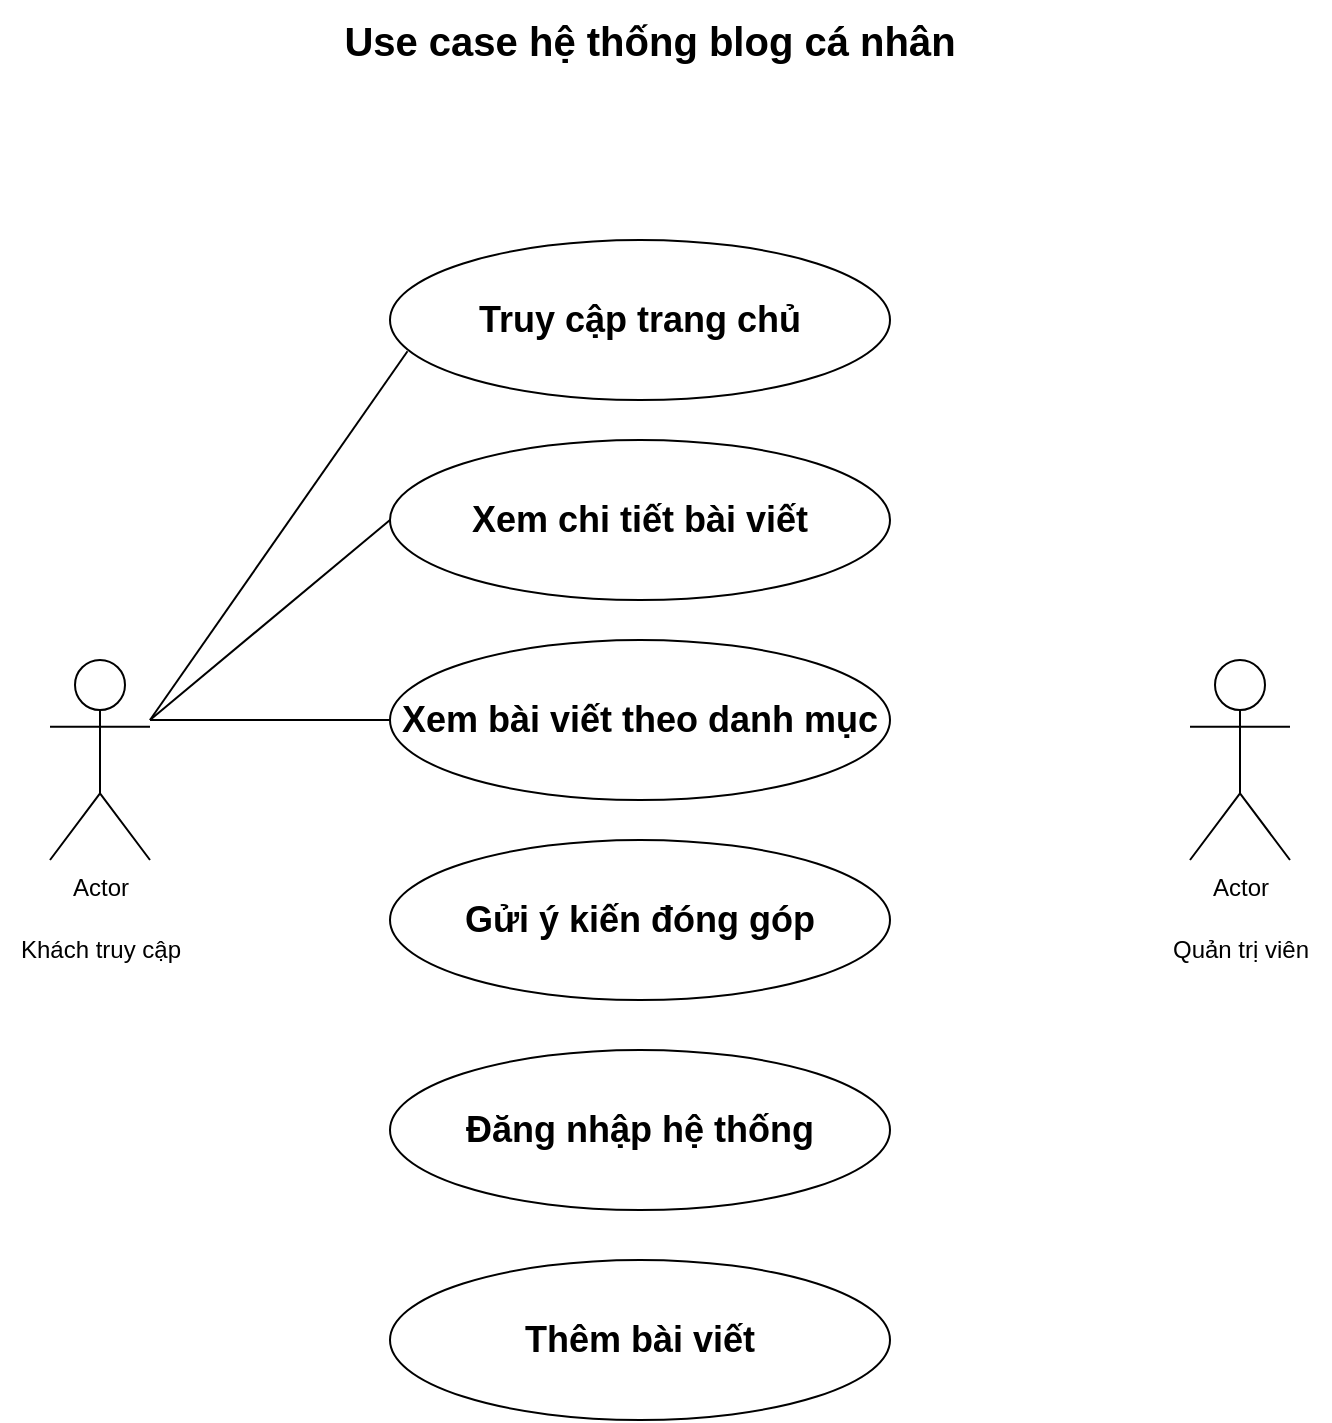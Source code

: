 <mxfile version="26.0.15">
  <diagram name="Trang-1" id="O34rYhK44o169_PtzAiv">
    <mxGraphModel dx="1042" dy="627" grid="1" gridSize="10" guides="1" tooltips="1" connect="1" arrows="1" fold="1" page="1" pageScale="1" pageWidth="827" pageHeight="1169" math="0" shadow="0">
      <root>
        <mxCell id="0" />
        <mxCell id="1" parent="0" />
        <mxCell id="ZU32IizSrnA32IaH0doB-1" value="Actor" style="shape=umlActor;verticalLabelPosition=bottom;verticalAlign=top;html=1;outlineConnect=0;" parent="1" vertex="1">
          <mxGeometry x="104" y="350" width="50" height="100" as="geometry" />
        </mxCell>
        <mxCell id="ZU32IizSrnA32IaH0doB-2" value="&lt;h2&gt;Truy cập trang chủ&lt;/h2&gt;" style="ellipse;whiteSpace=wrap;html=1;" parent="1" vertex="1">
          <mxGeometry x="274" y="140" width="250" height="80" as="geometry" />
        </mxCell>
        <mxCell id="ZU32IizSrnA32IaH0doB-3" value="&lt;h2&gt;Xem chi tiết bài viết&lt;/h2&gt;" style="ellipse;whiteSpace=wrap;html=1;" parent="1" vertex="1">
          <mxGeometry x="274" y="240" width="250" height="80" as="geometry" />
        </mxCell>
        <mxCell id="ZU32IizSrnA32IaH0doB-4" value="&lt;h2&gt;Xem bài viết theo danh mục&lt;/h2&gt;" style="ellipse;whiteSpace=wrap;html=1;" parent="1" vertex="1">
          <mxGeometry x="274" y="340" width="250" height="80" as="geometry" />
        </mxCell>
        <mxCell id="ZU32IizSrnA32IaH0doB-7" value="&lt;h2&gt;Đăng nhập hệ thống&lt;/h2&gt;" style="ellipse;whiteSpace=wrap;html=1;" parent="1" vertex="1">
          <mxGeometry x="274" y="545" width="250" height="80" as="geometry" />
        </mxCell>
        <mxCell id="ZU32IizSrnA32IaH0doB-9" value="&lt;h2&gt;Thêm bài viết&lt;/h2&gt;" style="ellipse;whiteSpace=wrap;html=1;" parent="1" vertex="1">
          <mxGeometry x="274" y="650" width="250" height="80" as="geometry" />
        </mxCell>
        <mxCell id="rPg01ZpCgp__U0FlaiiM-2" value="&lt;div&gt;Khách truy cập&lt;/div&gt;" style="text;html=1;align=center;verticalAlign=middle;resizable=0;points=[];autosize=1;strokeColor=none;fillColor=none;" parent="1" vertex="1">
          <mxGeometry x="79" y="480" width="100" height="30" as="geometry" />
        </mxCell>
        <mxCell id="rPg01ZpCgp__U0FlaiiM-7" value="Actor" style="shape=umlActor;verticalLabelPosition=bottom;verticalAlign=top;html=1;outlineConnect=0;" parent="1" vertex="1">
          <mxGeometry x="674" y="350" width="50" height="100" as="geometry" />
        </mxCell>
        <mxCell id="rPg01ZpCgp__U0FlaiiM-8" value="&lt;div&gt;Quản trị viên&lt;/div&gt;" style="text;html=1;align=center;verticalAlign=middle;resizable=0;points=[];autosize=1;strokeColor=none;fillColor=none;" parent="1" vertex="1">
          <mxGeometry x="654" y="480" width="90" height="30" as="geometry" />
        </mxCell>
        <mxCell id="rPg01ZpCgp__U0FlaiiM-9" value="" style="endArrow=none;html=1;rounded=0;entryX=0.035;entryY=0.695;entryDx=0;entryDy=0;entryPerimeter=0;" parent="1" target="ZU32IizSrnA32IaH0doB-2" edge="1">
          <mxGeometry width="50" height="50" relative="1" as="geometry">
            <mxPoint x="154" y="380" as="sourcePoint" />
            <mxPoint x="204" y="330" as="targetPoint" />
          </mxGeometry>
        </mxCell>
        <mxCell id="rPg01ZpCgp__U0FlaiiM-10" value="" style="endArrow=none;html=1;rounded=0;entryX=0;entryY=0.5;entryDx=0;entryDy=0;" parent="1" target="ZU32IizSrnA32IaH0doB-3" edge="1">
          <mxGeometry width="50" height="50" relative="1" as="geometry">
            <mxPoint x="154" y="380" as="sourcePoint" />
            <mxPoint x="293" y="206" as="targetPoint" />
          </mxGeometry>
        </mxCell>
        <mxCell id="rPg01ZpCgp__U0FlaiiM-11" value="" style="endArrow=none;html=1;rounded=0;entryX=0;entryY=0.5;entryDx=0;entryDy=0;" parent="1" target="ZU32IizSrnA32IaH0doB-4" edge="1">
          <mxGeometry width="50" height="50" relative="1" as="geometry">
            <mxPoint x="154" y="380" as="sourcePoint" />
            <mxPoint x="284" y="290" as="targetPoint" />
          </mxGeometry>
        </mxCell>
        <mxCell id="rPg01ZpCgp__U0FlaiiM-19" value="&lt;b&gt;Use case hệ thống blog cá nhân&lt;/b&gt;" style="text;html=1;align=center;verticalAlign=middle;whiteSpace=wrap;rounded=0;fontSize=20;" parent="1" vertex="1">
          <mxGeometry x="84" y="20" width="640" height="40" as="geometry" />
        </mxCell>
        <mxCell id="e1_3AWQBYJebTb_OyHbs-6" value="&lt;h2&gt;Gửi ý kiến đóng góp&lt;/h2&gt;" style="ellipse;whiteSpace=wrap;html=1;" vertex="1" parent="1">
          <mxGeometry x="274" y="440" width="250" height="80" as="geometry" />
        </mxCell>
      </root>
    </mxGraphModel>
  </diagram>
</mxfile>
